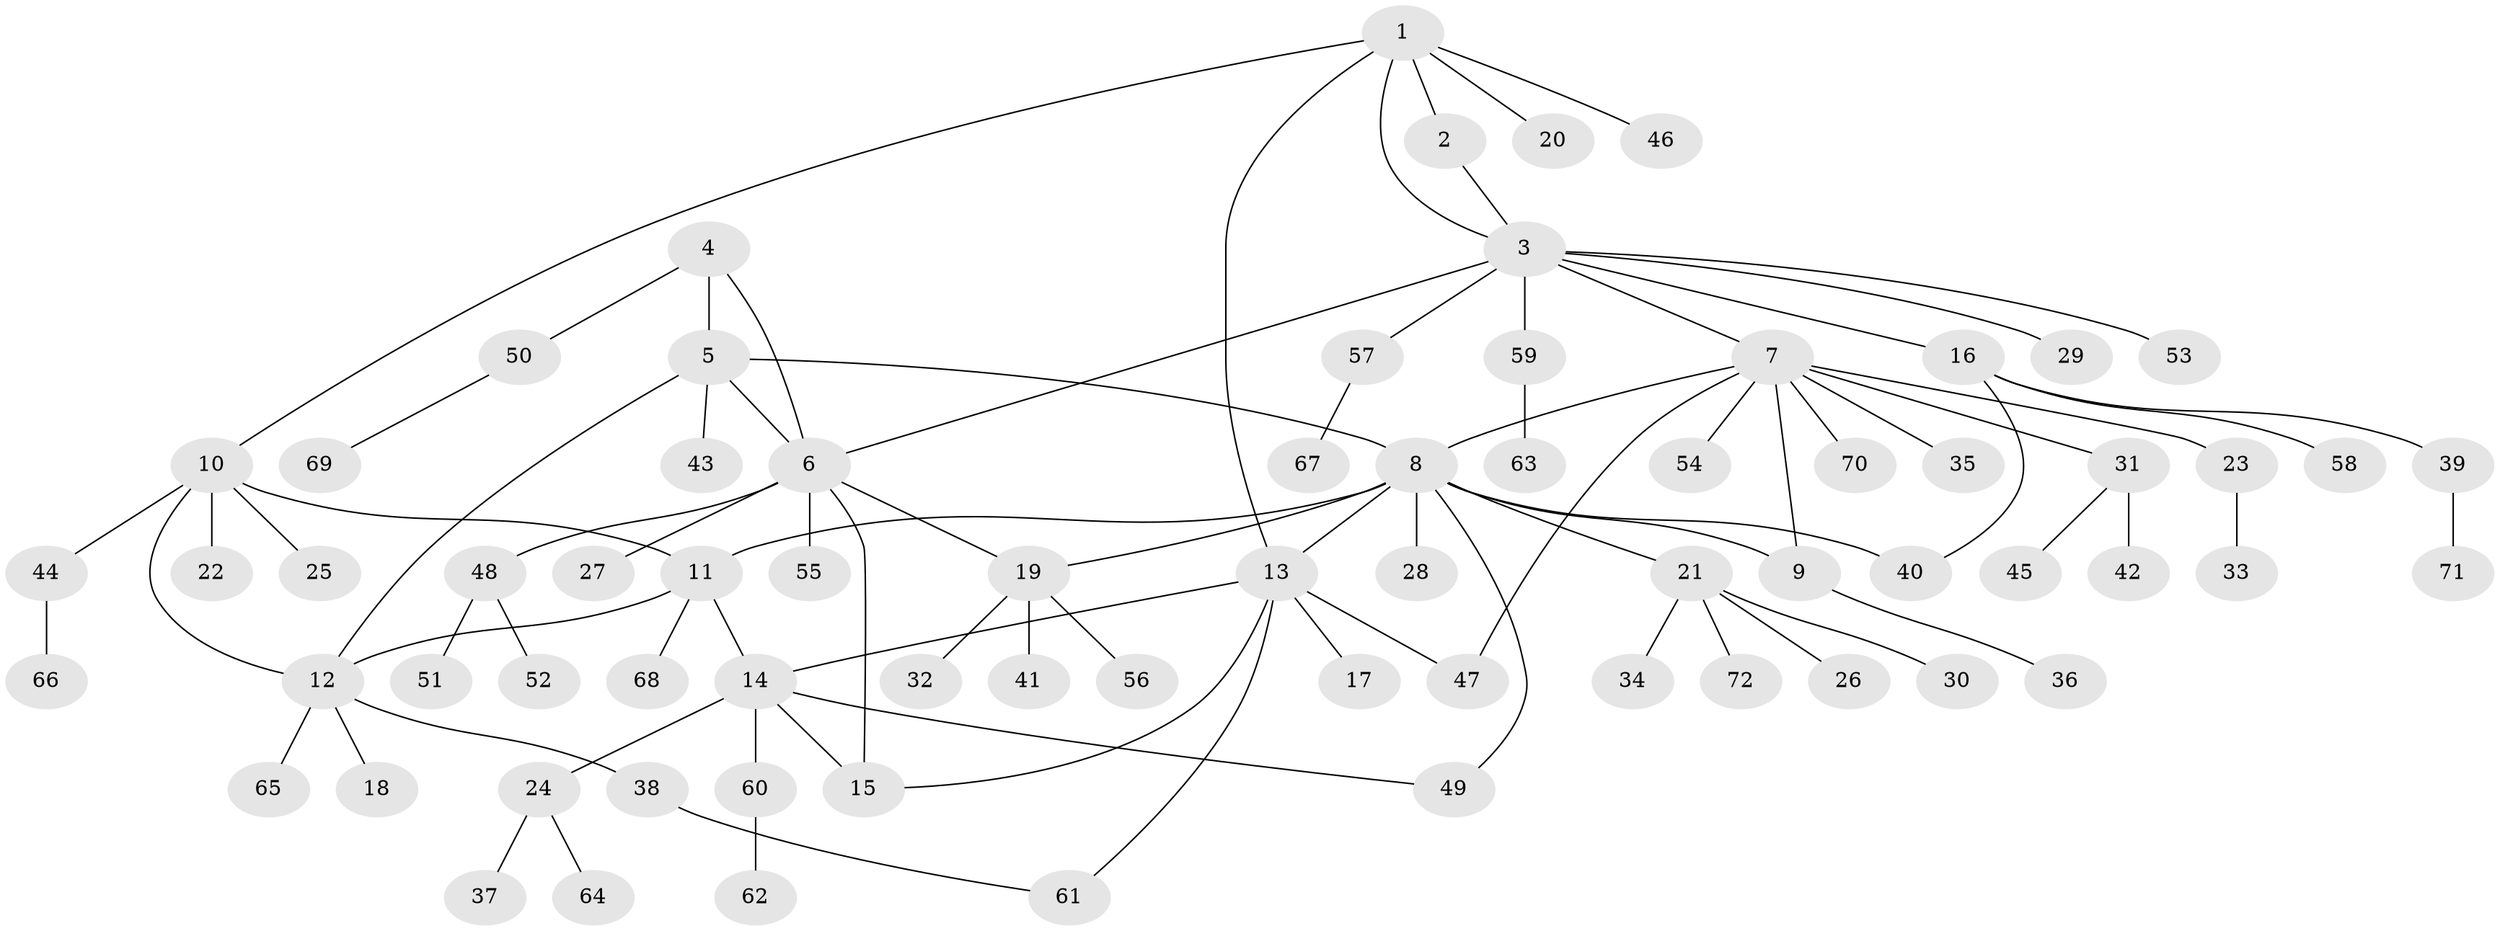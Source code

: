 // Generated by graph-tools (version 1.1) at 2025/50/03/09/25 03:50:30]
// undirected, 72 vertices, 87 edges
graph export_dot {
graph [start="1"]
  node [color=gray90,style=filled];
  1;
  2;
  3;
  4;
  5;
  6;
  7;
  8;
  9;
  10;
  11;
  12;
  13;
  14;
  15;
  16;
  17;
  18;
  19;
  20;
  21;
  22;
  23;
  24;
  25;
  26;
  27;
  28;
  29;
  30;
  31;
  32;
  33;
  34;
  35;
  36;
  37;
  38;
  39;
  40;
  41;
  42;
  43;
  44;
  45;
  46;
  47;
  48;
  49;
  50;
  51;
  52;
  53;
  54;
  55;
  56;
  57;
  58;
  59;
  60;
  61;
  62;
  63;
  64;
  65;
  66;
  67;
  68;
  69;
  70;
  71;
  72;
  1 -- 2;
  1 -- 3;
  1 -- 10;
  1 -- 13;
  1 -- 20;
  1 -- 46;
  2 -- 3;
  3 -- 6;
  3 -- 7;
  3 -- 16;
  3 -- 29;
  3 -- 53;
  3 -- 57;
  3 -- 59;
  4 -- 5;
  4 -- 6;
  4 -- 50;
  5 -- 6;
  5 -- 8;
  5 -- 12;
  5 -- 43;
  6 -- 15;
  6 -- 19;
  6 -- 27;
  6 -- 48;
  6 -- 55;
  7 -- 8;
  7 -- 9;
  7 -- 23;
  7 -- 31;
  7 -- 35;
  7 -- 47;
  7 -- 54;
  7 -- 70;
  8 -- 9;
  8 -- 11;
  8 -- 13;
  8 -- 19;
  8 -- 21;
  8 -- 28;
  8 -- 40;
  8 -- 49;
  9 -- 36;
  10 -- 11;
  10 -- 12;
  10 -- 22;
  10 -- 25;
  10 -- 44;
  11 -- 12;
  11 -- 14;
  11 -- 68;
  12 -- 18;
  12 -- 38;
  12 -- 65;
  13 -- 14;
  13 -- 15;
  13 -- 17;
  13 -- 47;
  13 -- 61;
  14 -- 15;
  14 -- 24;
  14 -- 49;
  14 -- 60;
  16 -- 39;
  16 -- 40;
  16 -- 58;
  19 -- 32;
  19 -- 41;
  19 -- 56;
  21 -- 26;
  21 -- 30;
  21 -- 34;
  21 -- 72;
  23 -- 33;
  24 -- 37;
  24 -- 64;
  31 -- 42;
  31 -- 45;
  38 -- 61;
  39 -- 71;
  44 -- 66;
  48 -- 51;
  48 -- 52;
  50 -- 69;
  57 -- 67;
  59 -- 63;
  60 -- 62;
}
